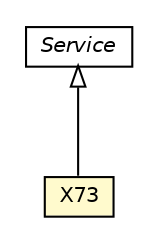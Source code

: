 #!/usr/local/bin/dot
#
# Class diagram 
# Generated by UMLGraph version 5.1 (http://www.umlgraph.org/)
#

digraph G {
	edge [fontname="Helvetica",fontsize=10,labelfontname="Helvetica",labelfontsize=10];
	node [fontname="Helvetica",fontsize=10,shape=plaintext];
	nodesep=0.25;
	ranksep=0.5;
	// org.universAAL.middleware.service.owl.Service
	c4408170 [label=<<table title="org.universAAL.middleware.service.owl.Service" border="0" cellborder="1" cellspacing="0" cellpadding="2" port="p" href="../../middleware/service/owl/Service.html">
		<tr><td><table border="0" cellspacing="0" cellpadding="1">
<tr><td align="center" balign="center"><font face="Helvetica-Oblique"> Service </font></td></tr>
		</table></td></tr>
		</table>>, fontname="Helvetica", fontcolor="black", fontsize=10.0];
	// org.universAAL.ontology.X73.X73
	c4408687 [label=<<table title="org.universAAL.ontology.X73.X73" border="0" cellborder="1" cellspacing="0" cellpadding="2" port="p" bgcolor="lemonChiffon" href="./X73.html">
		<tr><td><table border="0" cellspacing="0" cellpadding="1">
<tr><td align="center" balign="center"> X73 </td></tr>
		</table></td></tr>
		</table>>, fontname="Helvetica", fontcolor="black", fontsize=10.0];
	//org.universAAL.ontology.X73.X73 extends org.universAAL.middleware.service.owl.Service
	c4408170:p -> c4408687:p [dir=back,arrowtail=empty];
}

